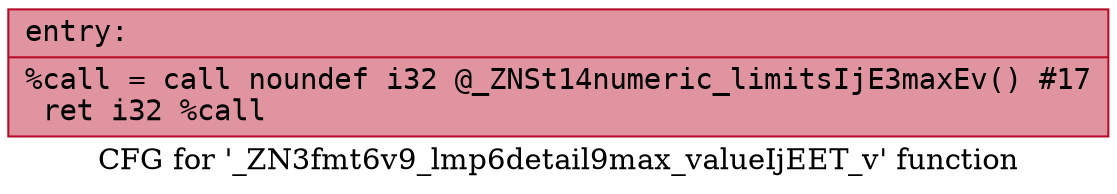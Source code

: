 digraph "CFG for '_ZN3fmt6v9_lmp6detail9max_valueIjEET_v' function" {
	label="CFG for '_ZN3fmt6v9_lmp6detail9max_valueIjEET_v' function";

	Node0x55fec2fe8400 [shape=record,color="#b70d28ff", style=filled, fillcolor="#b70d2870" fontname="Courier",label="{entry:\l|  %call = call noundef i32 @_ZNSt14numeric_limitsIjE3maxEv() #17\l  ret i32 %call\l}"];
}
